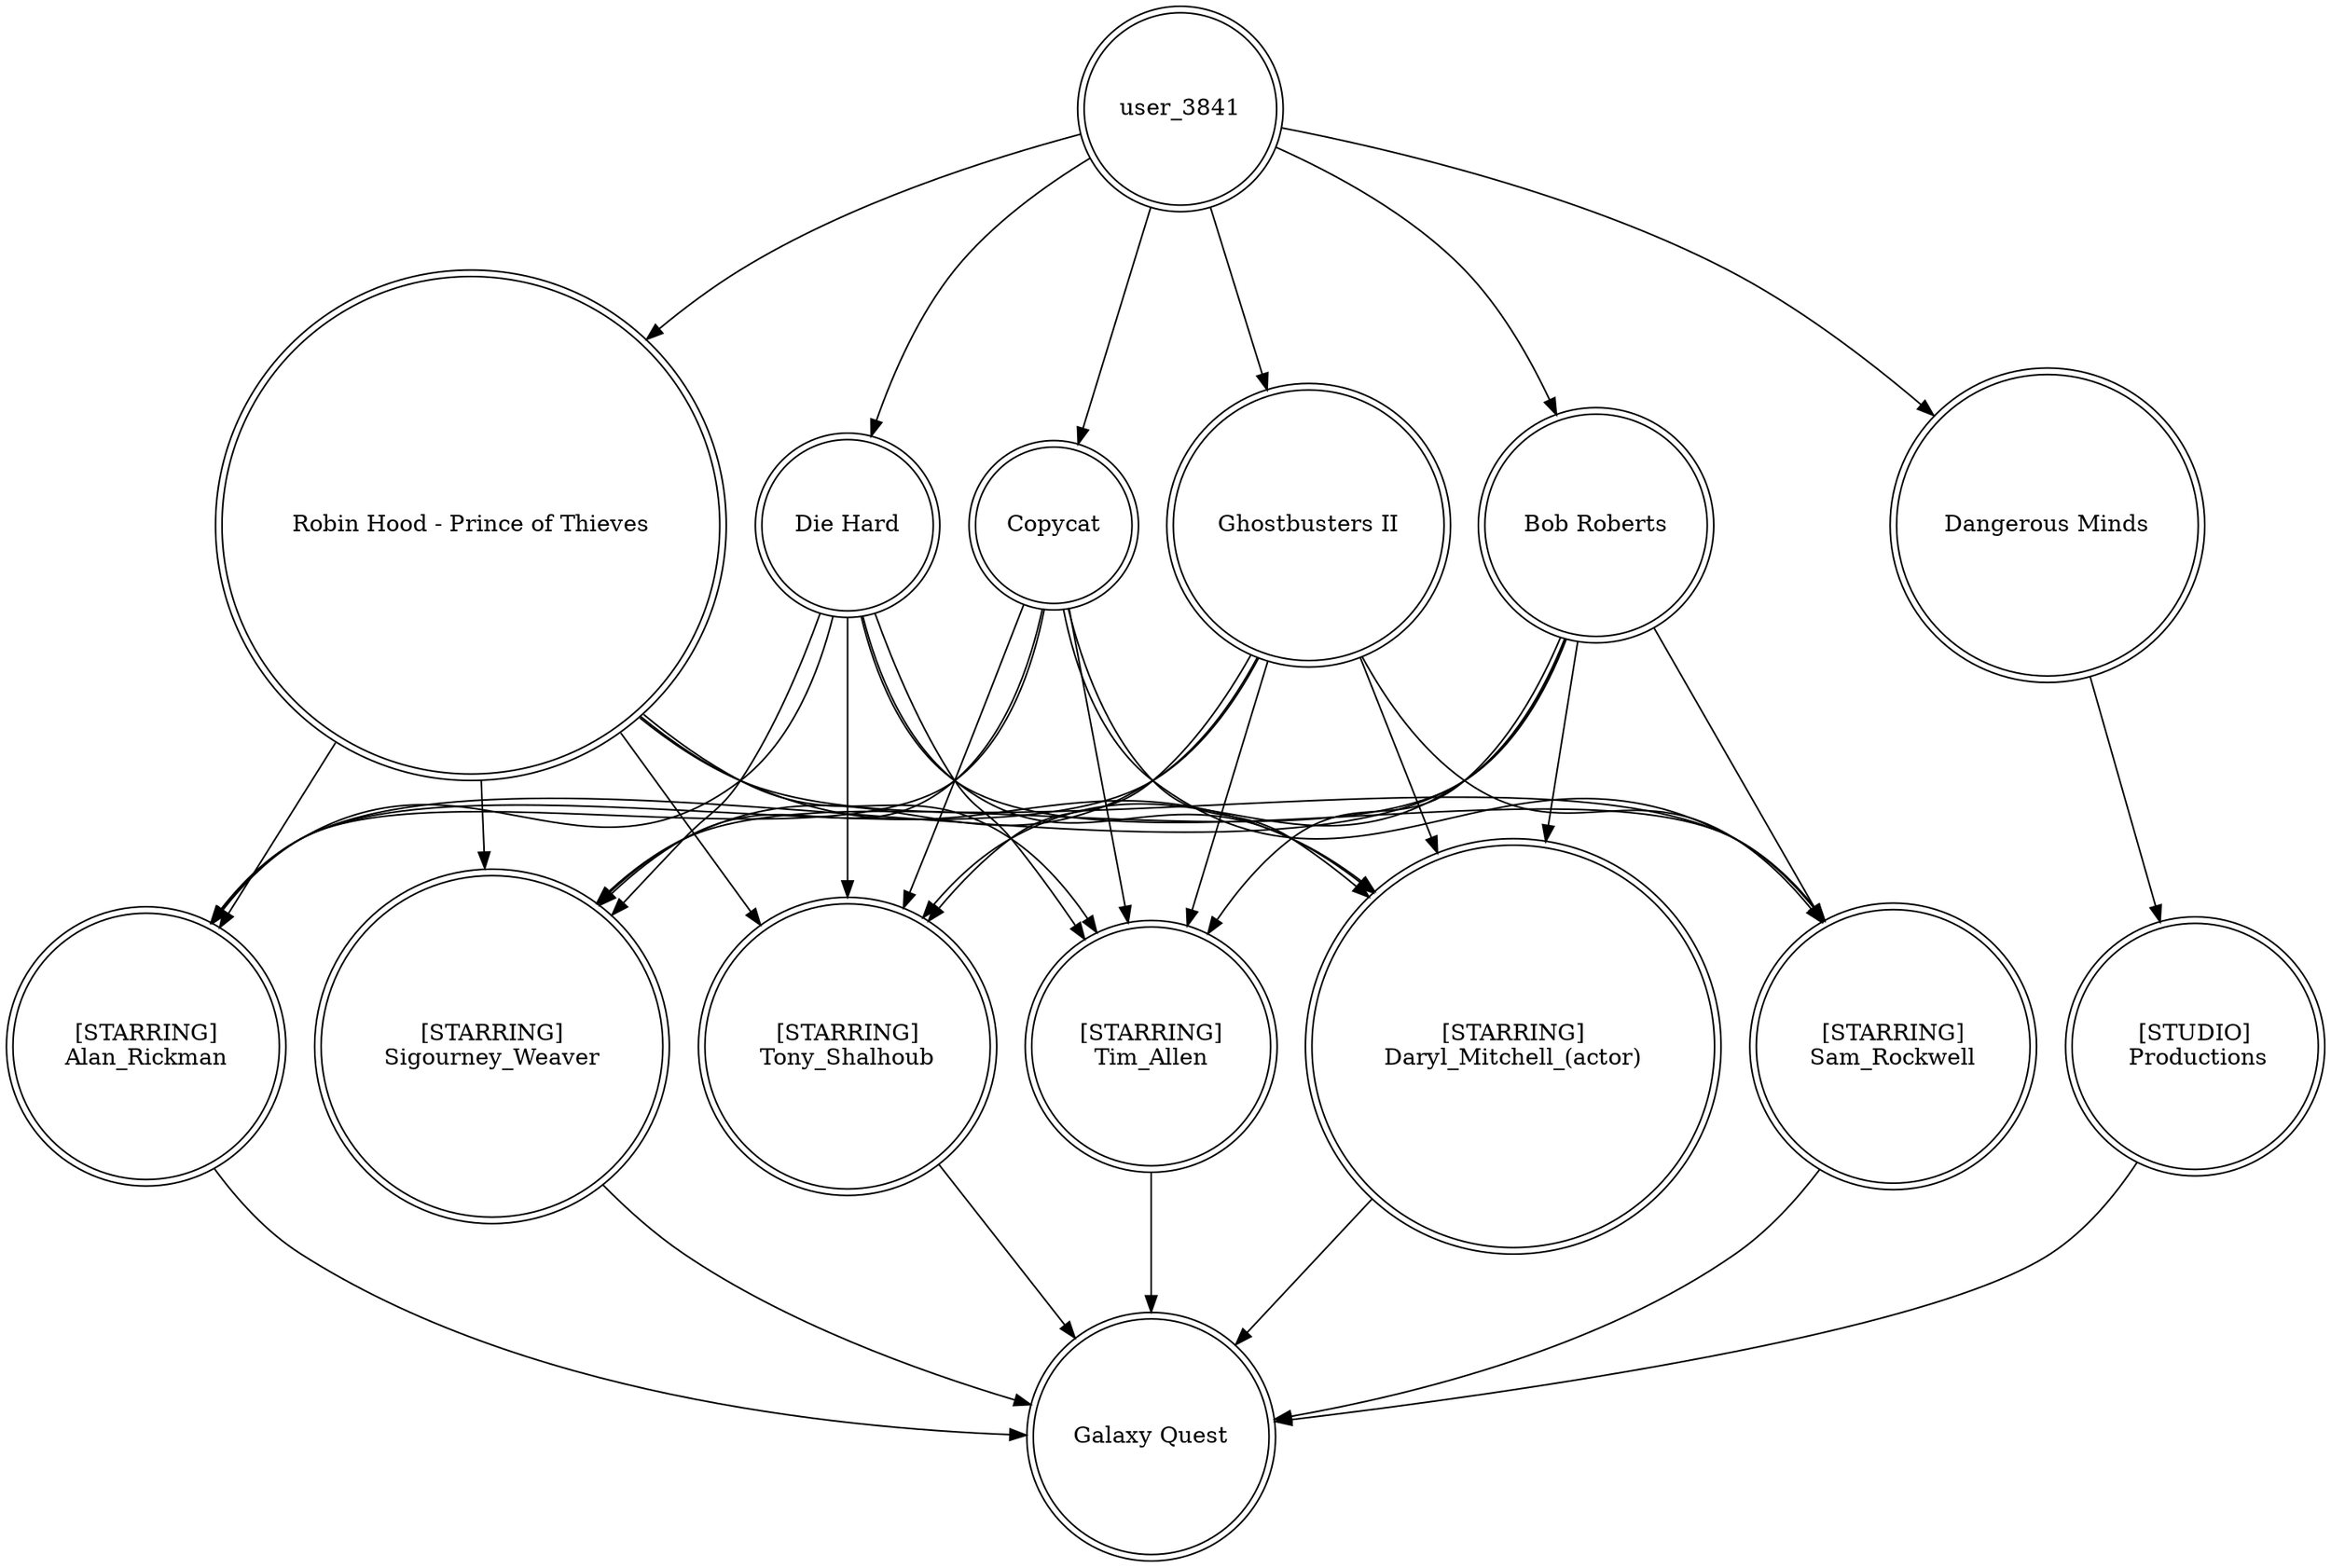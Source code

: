 digraph finite_state_machine {
	node [shape=doublecircle]
	"[STARRING]
Tim_Allen" -> "Galaxy Quest"
	user_3841 -> "Die Hard"
	user_3841 -> Copycat
	"Ghostbusters II" -> "[STARRING]
Daryl_Mitchell_(actor)"
	"[STARRING]
Sam_Rockwell" -> "Galaxy Quest"
	user_3841 -> "Bob Roberts"
	"Bob Roberts" -> "[STARRING]
Daryl_Mitchell_(actor)"
	"Die Hard" -> "[STARRING]
Alan_Rickman"
	Copycat -> "[STARRING]
Alan_Rickman"
	"Robin Hood - Prince of Thieves" -> "[STARRING]
Sigourney_Weaver"
	Copycat -> "[STARRING]
Sam_Rockwell"
	"Die Hard" -> "[STARRING]
Sam_Rockwell"
	"Bob Roberts" -> "[STARRING]
Tim_Allen"
	"Ghostbusters II" -> "[STARRING]
Tony_Shalhoub"
	"[STARRING]
Alan_Rickman" -> "Galaxy Quest"
	"[STARRING]
Daryl_Mitchell_(actor)" -> "Galaxy Quest"
	Copycat -> "[STARRING]
Daryl_Mitchell_(actor)"
	"Robin Hood - Prince of Thieves" -> "[STARRING]
Sam_Rockwell"
	"Die Hard" -> "[STARRING]
Tim_Allen"
	"[STARRING]
Sigourney_Weaver" -> "Galaxy Quest"
	"Bob Roberts" -> "[STARRING]
Sam_Rockwell"
	"Ghostbusters II" -> "[STARRING]
Sigourney_Weaver"
	Copycat -> "[STARRING]
Tim_Allen"
	user_3841 -> "Ghostbusters II"
	Copycat -> "[STARRING]
Tony_Shalhoub"
	"Die Hard" -> "[STARRING]
Daryl_Mitchell_(actor)"
	"Dangerous Minds" -> "[STUDIO]
 Productions"
	user_3841 -> "Robin Hood - Prince of Thieves"
	"Robin Hood - Prince of Thieves" -> "[STARRING]
Tony_Shalhoub"
	"Robin Hood - Prince of Thieves" -> "[STARRING]
Tim_Allen"
	"Ghostbusters II" -> "[STARRING]
Sam_Rockwell"
	user_3841 -> "Dangerous Minds"
	"Bob Roberts" -> "[STARRING]
Sigourney_Weaver"
	"[STARRING]
Tony_Shalhoub" -> "Galaxy Quest"
	"[STUDIO]
 Productions" -> "Galaxy Quest"
	"Ghostbusters II" -> "[STARRING]
Alan_Rickman"
	"Robin Hood - Prince of Thieves" -> "[STARRING]
Daryl_Mitchell_(actor)"
	"Bob Roberts" -> "[STARRING]
Tony_Shalhoub"
	"Die Hard" -> "[STARRING]
Tony_Shalhoub"
	"Die Hard" -> "[STARRING]
Sigourney_Weaver"
	"Ghostbusters II" -> "[STARRING]
Tim_Allen"
	"Bob Roberts" -> "[STARRING]
Alan_Rickman"
	Copycat -> "[STARRING]
Sigourney_Weaver"
	"Robin Hood - Prince of Thieves" -> "[STARRING]
Alan_Rickman"
}
